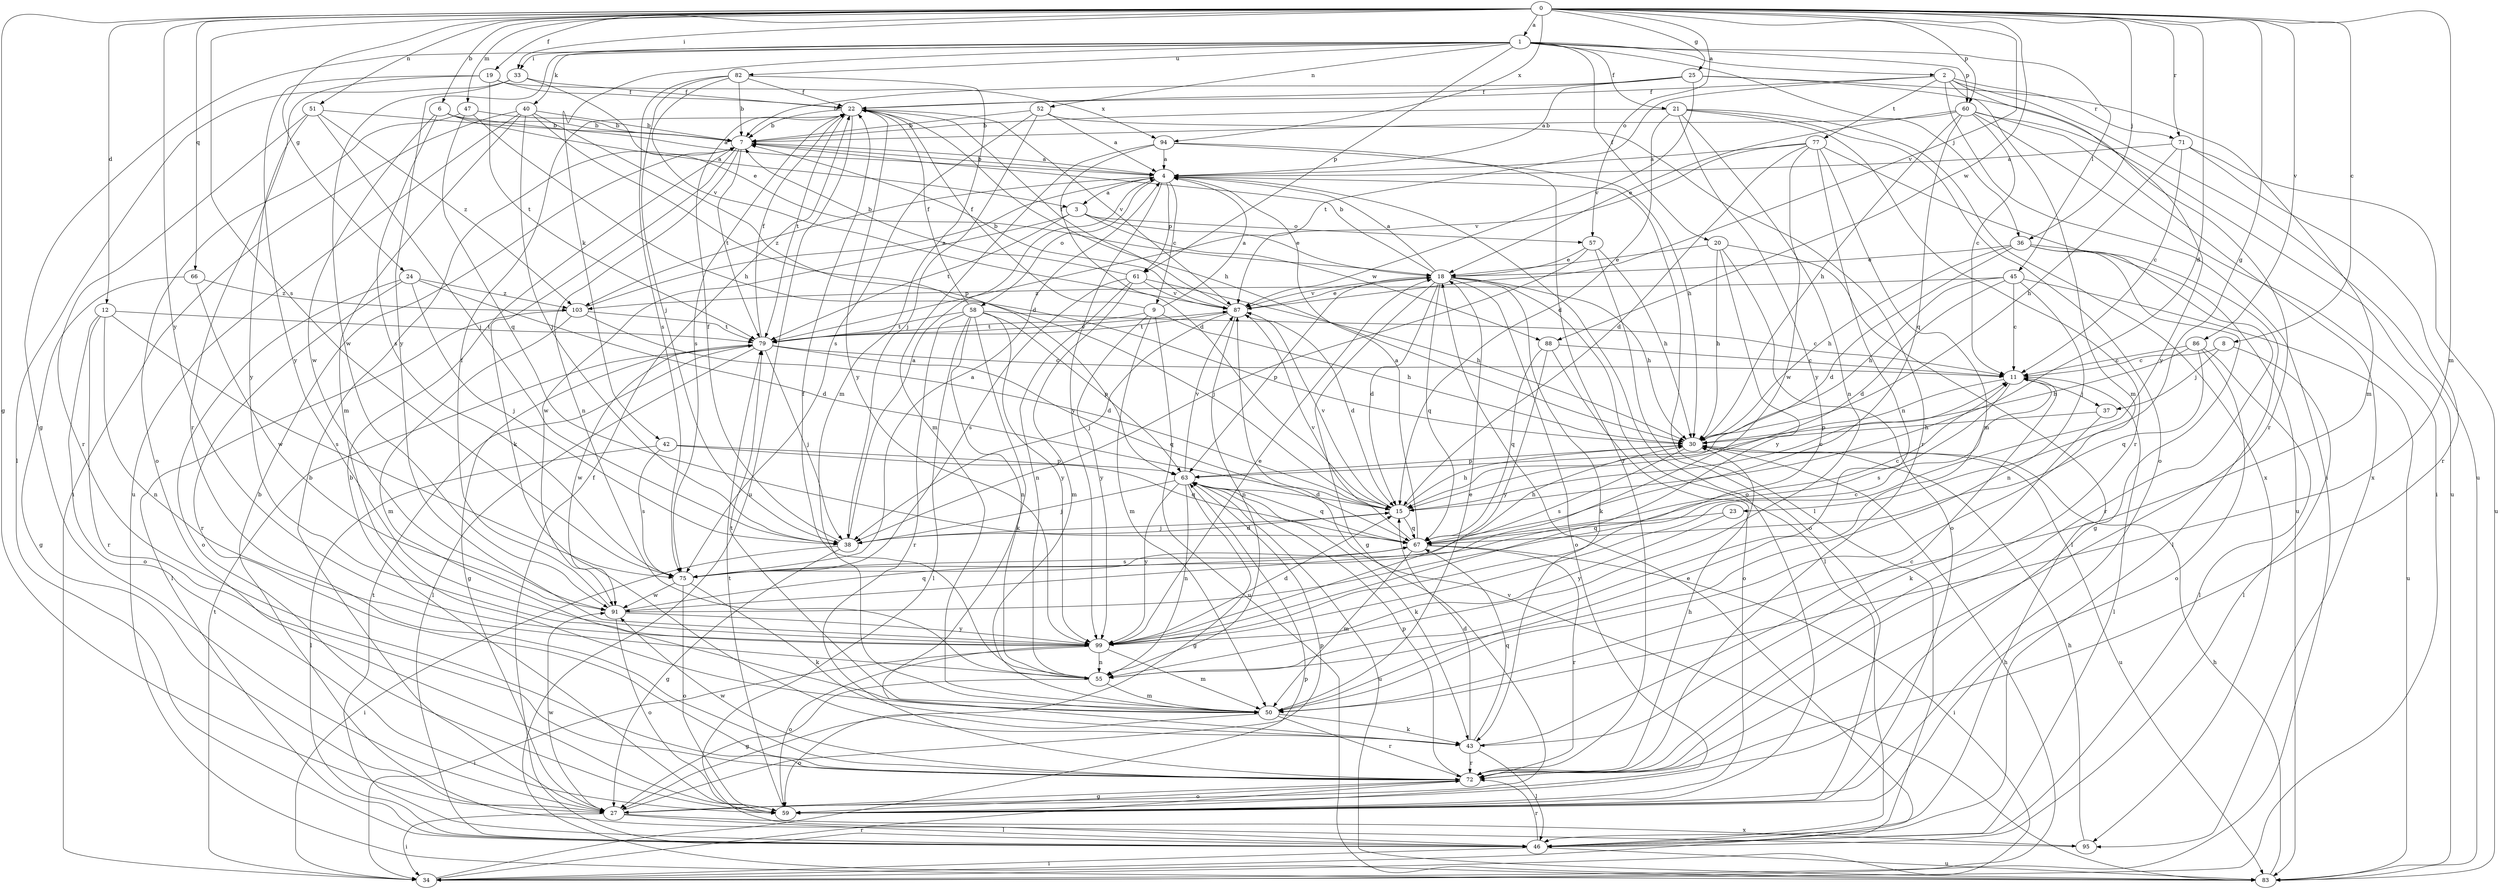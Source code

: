 strict digraph  {
0;
1;
2;
3;
4;
6;
7;
8;
9;
11;
12;
15;
18;
19;
20;
21;
22;
23;
24;
25;
27;
30;
33;
34;
36;
37;
38;
40;
42;
43;
45;
46;
47;
50;
51;
52;
55;
57;
58;
59;
60;
61;
63;
66;
67;
71;
72;
75;
77;
79;
82;
83;
86;
87;
88;
91;
94;
95;
99;
103;
0 -> 1  [label=a];
0 -> 6  [label=b];
0 -> 8  [label=c];
0 -> 12  [label=d];
0 -> 15  [label=d];
0 -> 19  [label=f];
0 -> 23  [label=g];
0 -> 24  [label=g];
0 -> 25  [label=g];
0 -> 27  [label=g];
0 -> 33  [label=i];
0 -> 36  [label=j];
0 -> 47  [label=m];
0 -> 50  [label=m];
0 -> 51  [label=n];
0 -> 57  [label=o];
0 -> 60  [label=p];
0 -> 66  [label=q];
0 -> 71  [label=r];
0 -> 75  [label=s];
0 -> 86  [label=v];
0 -> 87  [label=v];
0 -> 88  [label=w];
0 -> 94  [label=x];
0 -> 99  [label=y];
1 -> 2  [label=a];
1 -> 20  [label=f];
1 -> 21  [label=f];
1 -> 27  [label=g];
1 -> 33  [label=i];
1 -> 36  [label=j];
1 -> 40  [label=k];
1 -> 42  [label=k];
1 -> 45  [label=l];
1 -> 52  [label=n];
1 -> 60  [label=p];
1 -> 61  [label=p];
1 -> 82  [label=u];
1 -> 99  [label=y];
2 -> 22  [label=f];
2 -> 34  [label=i];
2 -> 50  [label=m];
2 -> 71  [label=r];
2 -> 72  [label=r];
2 -> 77  [label=t];
2 -> 79  [label=t];
2 -> 83  [label=u];
3 -> 18  [label=e];
3 -> 57  [label=o];
3 -> 79  [label=t];
3 -> 88  [label=w];
3 -> 91  [label=w];
4 -> 3  [label=a];
4 -> 7  [label=b];
4 -> 9  [label=c];
4 -> 46  [label=l];
4 -> 58  [label=o];
4 -> 59  [label=o];
4 -> 61  [label=p];
4 -> 99  [label=y];
4 -> 103  [label=z];
6 -> 3  [label=a];
6 -> 4  [label=a];
6 -> 7  [label=b];
6 -> 75  [label=s];
6 -> 91  [label=w];
7 -> 4  [label=a];
7 -> 43  [label=k];
7 -> 55  [label=n];
7 -> 79  [label=t];
8 -> 11  [label=c];
8 -> 37  [label=j];
8 -> 46  [label=l];
9 -> 4  [label=a];
9 -> 22  [label=f];
9 -> 30  [label=h];
9 -> 50  [label=m];
9 -> 79  [label=t];
9 -> 83  [label=u];
9 -> 99  [label=y];
11 -> 37  [label=j];
11 -> 46  [label=l];
11 -> 63  [label=p];
11 -> 75  [label=s];
12 -> 55  [label=n];
12 -> 59  [label=o];
12 -> 72  [label=r];
12 -> 75  [label=s];
12 -> 79  [label=t];
15 -> 11  [label=c];
15 -> 30  [label=h];
15 -> 38  [label=j];
15 -> 67  [label=q];
15 -> 87  [label=v];
18 -> 4  [label=a];
18 -> 7  [label=b];
18 -> 15  [label=d];
18 -> 27  [label=g];
18 -> 30  [label=h];
18 -> 43  [label=k];
18 -> 46  [label=l];
18 -> 59  [label=o];
18 -> 63  [label=p];
18 -> 67  [label=q];
18 -> 87  [label=v];
19 -> 22  [label=f];
19 -> 72  [label=r];
19 -> 79  [label=t];
19 -> 94  [label=x];
19 -> 99  [label=y];
20 -> 18  [label=e];
20 -> 30  [label=h];
20 -> 46  [label=l];
20 -> 59  [label=o];
20 -> 99  [label=y];
21 -> 7  [label=b];
21 -> 15  [label=d];
21 -> 55  [label=n];
21 -> 59  [label=o];
21 -> 72  [label=r];
21 -> 95  [label=x];
21 -> 99  [label=y];
22 -> 7  [label=b];
22 -> 30  [label=h];
22 -> 75  [label=s];
22 -> 79  [label=t];
22 -> 83  [label=u];
22 -> 87  [label=v];
22 -> 99  [label=y];
23 -> 67  [label=q];
23 -> 99  [label=y];
24 -> 15  [label=d];
24 -> 38  [label=j];
24 -> 59  [label=o];
24 -> 72  [label=r];
24 -> 103  [label=z];
25 -> 4  [label=a];
25 -> 7  [label=b];
25 -> 22  [label=f];
25 -> 50  [label=m];
25 -> 87  [label=v];
25 -> 99  [label=y];
27 -> 7  [label=b];
27 -> 34  [label=i];
27 -> 46  [label=l];
27 -> 63  [label=p];
27 -> 91  [label=w];
27 -> 95  [label=x];
30 -> 63  [label=p];
30 -> 75  [label=s];
30 -> 83  [label=u];
33 -> 18  [label=e];
33 -> 22  [label=f];
33 -> 46  [label=l];
33 -> 91  [label=w];
34 -> 18  [label=e];
34 -> 30  [label=h];
34 -> 63  [label=p];
34 -> 72  [label=r];
34 -> 79  [label=t];
36 -> 15  [label=d];
36 -> 18  [label=e];
36 -> 27  [label=g];
36 -> 30  [label=h];
36 -> 46  [label=l];
36 -> 72  [label=r];
37 -> 30  [label=h];
37 -> 43  [label=k];
38 -> 4  [label=a];
38 -> 15  [label=d];
38 -> 22  [label=f];
38 -> 27  [label=g];
38 -> 34  [label=i];
40 -> 7  [label=b];
40 -> 15  [label=d];
40 -> 34  [label=i];
40 -> 38  [label=j];
40 -> 50  [label=m];
40 -> 63  [label=p];
40 -> 83  [label=u];
42 -> 46  [label=l];
42 -> 63  [label=p];
42 -> 67  [label=q];
42 -> 75  [label=s];
43 -> 11  [label=c];
43 -> 15  [label=d];
43 -> 46  [label=l];
43 -> 67  [label=q];
43 -> 72  [label=r];
45 -> 11  [label=c];
45 -> 15  [label=d];
45 -> 30  [label=h];
45 -> 55  [label=n];
45 -> 83  [label=u];
45 -> 103  [label=z];
46 -> 22  [label=f];
46 -> 34  [label=i];
46 -> 72  [label=r];
46 -> 79  [label=t];
46 -> 83  [label=u];
47 -> 7  [label=b];
47 -> 30  [label=h];
47 -> 59  [label=o];
47 -> 67  [label=q];
50 -> 18  [label=e];
50 -> 43  [label=k];
50 -> 59  [label=o];
50 -> 72  [label=r];
50 -> 79  [label=t];
51 -> 7  [label=b];
51 -> 38  [label=j];
51 -> 72  [label=r];
51 -> 99  [label=y];
51 -> 103  [label=z];
52 -> 4  [label=a];
52 -> 7  [label=b];
52 -> 38  [label=j];
52 -> 72  [label=r];
52 -> 75  [label=s];
55 -> 22  [label=f];
55 -> 27  [label=g];
55 -> 50  [label=m];
57 -> 18  [label=e];
57 -> 30  [label=h];
57 -> 38  [label=j];
57 -> 59  [label=o];
58 -> 11  [label=c];
58 -> 22  [label=f];
58 -> 43  [label=k];
58 -> 46  [label=l];
58 -> 55  [label=n];
58 -> 63  [label=p];
58 -> 72  [label=r];
58 -> 79  [label=t];
58 -> 99  [label=y];
59 -> 7  [label=b];
59 -> 79  [label=t];
60 -> 7  [label=b];
60 -> 11  [label=c];
60 -> 18  [label=e];
60 -> 30  [label=h];
60 -> 34  [label=i];
60 -> 67  [label=q];
60 -> 83  [label=u];
60 -> 95  [label=x];
61 -> 7  [label=b];
61 -> 30  [label=h];
61 -> 50  [label=m];
61 -> 55  [label=n];
61 -> 75  [label=s];
61 -> 87  [label=v];
63 -> 15  [label=d];
63 -> 27  [label=g];
63 -> 38  [label=j];
63 -> 43  [label=k];
63 -> 55  [label=n];
63 -> 67  [label=q];
63 -> 83  [label=u];
63 -> 87  [label=v];
63 -> 99  [label=y];
66 -> 27  [label=g];
66 -> 91  [label=w];
66 -> 103  [label=z];
67 -> 4  [label=a];
67 -> 11  [label=c];
67 -> 30  [label=h];
67 -> 34  [label=i];
67 -> 50  [label=m];
67 -> 72  [label=r];
67 -> 75  [label=s];
67 -> 87  [label=v];
71 -> 4  [label=a];
71 -> 11  [label=c];
71 -> 30  [label=h];
71 -> 72  [label=r];
71 -> 83  [label=u];
72 -> 27  [label=g];
72 -> 30  [label=h];
72 -> 59  [label=o];
72 -> 63  [label=p];
72 -> 91  [label=w];
75 -> 4  [label=a];
75 -> 43  [label=k];
75 -> 59  [label=o];
75 -> 91  [label=w];
77 -> 4  [label=a];
77 -> 15  [label=d];
77 -> 50  [label=m];
77 -> 55  [label=n];
77 -> 83  [label=u];
77 -> 87  [label=v];
77 -> 91  [label=w];
79 -> 11  [label=c];
79 -> 22  [label=f];
79 -> 27  [label=g];
79 -> 38  [label=j];
79 -> 46  [label=l];
79 -> 67  [label=q];
79 -> 87  [label=v];
79 -> 91  [label=w];
82 -> 7  [label=b];
82 -> 22  [label=f];
82 -> 38  [label=j];
82 -> 50  [label=m];
82 -> 75  [label=s];
82 -> 87  [label=v];
83 -> 30  [label=h];
83 -> 87  [label=v];
86 -> 11  [label=c];
86 -> 30  [label=h];
86 -> 46  [label=l];
86 -> 59  [label=o];
86 -> 67  [label=q];
87 -> 7  [label=b];
87 -> 15  [label=d];
87 -> 18  [label=e];
87 -> 22  [label=f];
87 -> 38  [label=j];
87 -> 55  [label=n];
87 -> 79  [label=t];
88 -> 11  [label=c];
88 -> 59  [label=o];
88 -> 67  [label=q];
88 -> 99  [label=y];
91 -> 11  [label=c];
91 -> 22  [label=f];
91 -> 59  [label=o];
91 -> 67  [label=q];
91 -> 99  [label=y];
94 -> 4  [label=a];
94 -> 15  [label=d];
94 -> 30  [label=h];
94 -> 50  [label=m];
94 -> 72  [label=r];
95 -> 7  [label=b];
95 -> 30  [label=h];
99 -> 15  [label=d];
99 -> 18  [label=e];
99 -> 34  [label=i];
99 -> 50  [label=m];
99 -> 55  [label=n];
99 -> 59  [label=o];
103 -> 4  [label=a];
103 -> 15  [label=d];
103 -> 46  [label=l];
103 -> 50  [label=m];
103 -> 79  [label=t];
}
